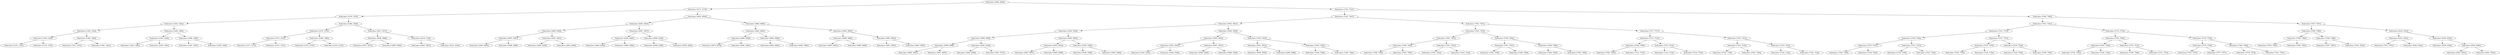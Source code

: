 digraph G{
1688275310 [label="Node{data=[4994, 4994]}"]
1688275310 -> 1962520014
1962520014 [label="Node{data=[4173, 4173]}"]
1962520014 -> 1384347509
1384347509 [label="Node{data=[1470, 1470]}"]
1384347509 -> 1332171723
1332171723 [label="Node{data=[1462, 1462]}"]
1332171723 -> 593615152
593615152 [label="Node{data=[1392, 1392]}"]
593615152 -> 449812303
449812303 [label="Node{data=[1369, 1369]}"]
449812303 -> 1396601788
1396601788 [label="Node{data=[1331, 1331]}"]
449812303 -> 640850715
640850715 [label="Node{data=[1370, 1370]}"]
593615152 -> 196570804
196570804 [label="Node{data=[1460, 1460]}"]
196570804 -> 1839527266
1839527266 [label="Node{data=[1431, 1431]}"]
196570804 -> 1294452985
1294452985 [label="Node{data=[1461, 1461]}"]
1332171723 -> 2139056133
2139056133 [label="Node{data=[1466, 1466]}"]
2139056133 -> 1326283664
1326283664 [label="Node{data=[1464, 1464]}"]
1326283664 -> 88643830
88643830 [label="Node{data=[1463, 1463]}"]
1326283664 -> 1985738918
1985738918 [label="Node{data=[1465, 1465]}"]
2139056133 -> 1918929192
1918929192 [label="Node{data=[1468, 1468]}"]
1918929192 -> 1452649743
1452649743 [label="Node{data=[1467, 1467]}"]
1918929192 -> 391839747
391839747 [label="Node{data=[1469, 1469]}"]
1384347509 -> 1047286918
1047286918 [label="Node{data=[2366, 2366]}"]
1047286918 -> 1211343786
1211343786 [label="Node{data=[1474, 1474]}"]
1211343786 -> 859148918
859148918 [label="Node{data=[1472, 1472]}"]
859148918 -> 2090981131
2090981131 [label="Node{data=[1471, 1471]}"]
859148918 -> 548758653
548758653 [label="Node{data=[1473, 1473]}"]
1211343786 -> 1976483122
1976483122 [label="Node{data=[1489, 1489]}"]
1976483122 -> 1794586591
1794586591 [label="Node{data=[1475, 1475]}"]
1976483122 -> 404536325
404536325 [label="Node{data=[2103, 2103]}"]
1047286918 -> 318875127
318875127 [label="Node{data=[2937, 2937]}"]
318875127 -> 321305992
321305992 [label="Node{data=[2898, 2898]}"]
321305992 -> 1077684732
1077684732 [label="Node{data=[2873, 2873]}"]
321305992 -> 1027430762
1027430762 [label="Node{data=[2906, 2906]}"]
318875127 -> 596471079
596471079 [label="Node{data=[4118, 4118]}"]
596471079 -> 98651683
98651683 [label="Node{data=[3825, 3825]}"]
596471079 -> 615773354
615773354 [label="Node{data=[4142, 4142]}"]
1962520014 -> 1938952031
1938952031 [label="Node{data=[4954, 4954]}"]
1938952031 -> 1002348639
1002348639 [label="Node{data=[4493, 4493]}"]
1002348639 -> 874602845
874602845 [label="Node{data=[4489, 4489]}"]
874602845 -> 260888023
260888023 [label="Node{data=[4487, 4487]}"]
260888023 -> 1812454286
1812454286 [label="Node{data=[4483, 4483]}"]
260888023 -> 578101769
578101769 [label="Node{data=[4488, 4488]}"]
874602845 -> 492930195
492930195 [label="Node{data=[4491, 4491]}"]
492930195 -> 1957349509
1957349509 [label="Node{data=[4490, 4490]}"]
492930195 -> 648259125
648259125 [label="Node{data=[4492, 4492]}"]
1002348639 -> 760065410
760065410 [label="Node{data=[4497, 4497]}"]
760065410 -> 1008329124
1008329124 [label="Node{data=[4495, 4495]}"]
1008329124 -> 508950594
508950594 [label="Node{data=[4494, 4494]}"]
1008329124 -> 637298611
637298611 [label="Node{data=[4496, 4496]}"]
760065410 -> 1696464691
1696464691 [label="Node{data=[4499, 4499]}"]
1696464691 -> 377108213
377108213 [label="Node{data=[4498, 4498]}"]
1696464691 -> 660364176
660364176 [label="Node{data=[4938, 4938]}"]
1938952031 -> 1633378615
1633378615 [label="Node{data=[4986, 4986]}"]
1633378615 -> 1807089224
1807089224 [label="Node{data=[4982, 4982]}"]
1807089224 -> 742371413
742371413 [label="Node{data=[4980, 4980]}"]
742371413 -> 1769668249
1769668249 [label="Node{data=[4979, 4979]}"]
742371413 -> 1393719384
1393719384 [label="Node{data=[4981, 4981]}"]
1807089224 -> 387025868
387025868 [label="Node{data=[4984, 4984]}"]
387025868 -> 1190997091
1190997091 [label="Node{data=[4983, 4983]}"]
387025868 -> 2026740755
2026740755 [label="Node{data=[4985, 4985]}"]
1633378615 -> 954067946
954067946 [label="Node{data=[4990, 4990]}"]
954067946 -> 587811030
587811030 [label="Node{data=[4988, 4988]}"]
587811030 -> 205059808
205059808 [label="Node{data=[4987, 4987]}"]
587811030 -> 411164272
411164272 [label="Node{data=[4989, 4989]}"]
954067946 -> 1339356209
1339356209 [label="Node{data=[4992, 4992]}"]
1339356209 -> 645024485
645024485 [label="Node{data=[4991, 4991]}"]
1339356209 -> 1832265533
1832265533 [label="Node{data=[4993, 4993]}"]
1688275310 -> 2077361845
2077361845 [label="Node{data=[7525, 7525]}"]
2077361845 -> 323948674
323948674 [label="Node{data=[7447, 7447]}"]
323948674 -> 660493676
660493676 [label="Node{data=[5941, 5941]}"]
660493676 -> 2072875381
2072875381 [label="Node{data=[5436, 5436]}"]
2072875381 -> 268551967
268551967 [label="Node{data=[4998, 4998]}"]
268551967 -> 2074156701
2074156701 [label="Node{data=[4996, 4996]}"]
2074156701 -> 780255664
780255664 [label="Node{data=[4995, 4995]}"]
2074156701 -> 957414188
957414188 [label="Node{data=[4997, 4997]}"]
268551967 -> 666364462
666364462 [label="Node{data=[5000, 5000]}"]
666364462 -> 1410420147
1410420147 [label="Node{data=[4999, 4999]}"]
666364462 -> 1958582976
1958582976 [label="Node{data=[5037, 5037]}"]
2072875381 -> 1246418656
1246418656 [label="Node{data=[5895, 5895]}"]
1246418656 -> 1379185437
1379185437 [label="Node{data=[5830, 5830]}"]
1379185437 -> 202772541
202772541 [label="Node{data=[5807, 5807]}"]
1379185437 -> 342221029
342221029 [label="Node{data=[5869, 5869]}"]
1246418656 -> 134531423
134531423 [label="Node{data=[5939, 5939]}"]
134531423 -> 2136944409
2136944409 [label="Node{data=[5938, 5938]}"]
134531423 -> 1131695927
1131695927 [label="Node{data=[5940, 5940]}"]
660493676 -> 2016279924
2016279924 [label="Node{data=[5949, 5949]}"]
2016279924 -> 1456315679
1456315679 [label="Node{data=[5945, 5945]}"]
1456315679 -> 1349277496
1349277496 [label="Node{data=[5943, 5943]}"]
1349277496 -> 822130677
822130677 [label="Node{data=[5942, 5942]}"]
1349277496 -> 642857724
642857724 [label="Node{data=[5944, 5944]}"]
1456315679 -> 474906188
474906188 [label="Node{data=[5947, 5947]}"]
474906188 -> 774455146
774455146 [label="Node{data=[5946, 5946]}"]
474906188 -> 438471237
438471237 [label="Node{data=[5948, 5948]}"]
2016279924 -> 889967911
889967911 [label="Node{data=[7443, 7443]}"]
889967911 -> 1524130260
1524130260 [label="Node{data=[5951, 5951]}"]
1524130260 -> 1038993290
1038993290 [label="Node{data=[5950, 5950]}"]
1524130260 -> 865276624
865276624 [label="Node{data=[6288, 6288]}"]
889967911 -> 1490705256
1490705256 [label="Node{data=[7445, 7445]}"]
1490705256 -> 1091917670
1091917670 [label="Node{data=[7444, 7444]}"]
1490705256 -> 311888217
311888217 [label="Node{data=[7446, 7446]}"]
323948674 -> 960072777
960072777 [label="Node{data=[7501, 7501]}"]
960072777 -> 858951965
858951965 [label="Node{data=[7455, 7455]}"]
858951965 -> 1492606586
1492606586 [label="Node{data=[7451, 7451]}"]
1492606586 -> 1912621564
1912621564 [label="Node{data=[7449, 7449]}"]
1912621564 -> 128899121
128899121 [label="Node{data=[7448, 7448]}"]
1912621564 -> 548604832
548604832 [label="Node{data=[7450, 7450]}"]
1492606586 -> 1112900930
1112900930 [label="Node{data=[7453, 7453]}"]
1112900930 -> 845839197
845839197 [label="Node{data=[7452, 7452]}"]
1112900930 -> 1140085361
1140085361 [label="Node{data=[7454, 7454]}"]
858951965 -> 2074263460
2074263460 [label="Node{data=[7459, 7459]}"]
2074263460 -> 364071431
364071431 [label="Node{data=[7457, 7457]}"]
364071431 -> 1960999807
1960999807 [label="Node{data=[7456, 7456]}"]
364071431 -> 358926408
358926408 [label="Node{data=[7458, 7458]}"]
2074263460 -> 2077563615
2077563615 [label="Node{data=[7499, 7499]}"]
2077563615 -> 1949926608
1949926608 [label="Node{data=[7460, 7460]}"]
2077563615 -> 325529771
325529771 [label="Node{data=[7500, 7500]}"]
960072777 -> 552770567
552770567 [label="Node{data=[7517, 7517]}"]
552770567 -> 1931634980
1931634980 [label="Node{data=[7513, 7513]}"]
1931634980 -> 1267039380
1267039380 [label="Node{data=[7508, 7508]}"]
1267039380 -> 1632497447
1632497447 [label="Node{data=[7502, 7502]}"]
1267039380 -> 1433093549
1433093549 [label="Node{data=[7512, 7512]}"]
1931634980 -> 895516013
895516013 [label="Node{data=[7515, 7515]}"]
895516013 -> 1440863881
1440863881 [label="Node{data=[7514, 7514]}"]
895516013 -> 1532706757
1532706757 [label="Node{data=[7516, 7516]}"]
552770567 -> 1418874670
1418874670 [label="Node{data=[7521, 7521]}"]
1418874670 -> 1655692228
1655692228 [label="Node{data=[7519, 7519]}"]
1655692228 -> 966855814
966855814 [label="Node{data=[7518, 7518]}"]
1655692228 -> 990292320
990292320 [label="Node{data=[7520, 7520]}"]
1418874670 -> 2099997201
2099997201 [label="Node{data=[7523, 7523]}"]
2099997201 -> 1640427403
1640427403 [label="Node{data=[7522, 7522]}"]
2099997201 -> 1353845257
1353845257 [label="Node{data=[7524, 7524]}"]
2077361845 -> 1584522454
1584522454 [label="Node{data=[7582, 7582]}"]
1584522454 -> 2016175851
2016175851 [label="Node{data=[7541, 7541]}"]
2016175851 -> 775976146
775976146 [label="Node{data=[7533, 7533]}"]
775976146 -> 1851969873
1851969873 [label="Node{data=[7529, 7529]}"]
1851969873 -> 1063571231
1063571231 [label="Node{data=[7527, 7527]}"]
1063571231 -> 618986790
618986790 [label="Node{data=[7526, 7526]}"]
1063571231 -> 154139532
154139532 [label="Node{data=[7528, 7528]}"]
1851969873 -> 1899973537
1899973537 [label="Node{data=[7531, 7531]}"]
1899973537 -> 1757052590
1757052590 [label="Node{data=[7530, 7530]}"]
1899973537 -> 1807004498
1807004498 [label="Node{data=[7532, 7532]}"]
775976146 -> 489805363
489805363 [label="Node{data=[7537, 7537]}"]
489805363 -> 374928503
374928503 [label="Node{data=[7535, 7535]}"]
374928503 -> 766293788
766293788 [label="Node{data=[7534, 7534]}"]
374928503 -> 1665970136
1665970136 [label="Node{data=[7536, 7536]}"]
489805363 -> 1885302220
1885302220 [label="Node{data=[7539, 7539]}"]
1885302220 -> 561366268
561366268 [label="Node{data=[7538, 7538]}"]
1885302220 -> 1772716953
1772716953 [label="Node{data=[7540, 7540]}"]
2016175851 -> 1872610075
1872610075 [label="Node{data=[7574, 7574]}"]
1872610075 -> 1688724009
1688724009 [label="Node{data=[7545, 7545]}"]
1688724009 -> 1803192421
1803192421 [label="Node{data=[7543, 7543]}"]
1803192421 -> 1315601368
1315601368 [label="Node{data=[7542, 7542]}"]
1803192421 -> 1341062165
1341062165 [label="Node{data=[7544, 7544]}"]
1688724009 -> 344193387
344193387 [label="Node{data=[7572, 7572]}"]
344193387 -> 721773118
721773118 [label="Node{data=[7546, 7546]}"]
344193387 -> 908884029
908884029 [label="Node{data=[7573, 7573]}"]
1872610075 -> 244982969
244982969 [label="Node{data=[7578, 7578]}"]
244982969 -> 98163872
98163872 [label="Node{data=[7576, 7576]}"]
98163872 -> 88951479
88951479 [label="Node{data=[7575, 7575]}"]
98163872 -> 1358247859
1358247859 [label="Node{data=[7577, 7577]}"]
244982969 -> 253062904
253062904 [label="Node{data=[7580, 7580]}"]
253062904 -> 1147309926
1147309926 [label="Node{data=[7579, 7579]}"]
253062904 -> 722824623
722824623 [label="Node{data=[7581, 7581]}"]
1584522454 -> 1386516433
1386516433 [label="Node{data=[7637, 7637]}"]
1386516433 -> 1986157011
1986157011 [label="Node{data=[7586, 7586]}"]
1986157011 -> 640414150
640414150 [label="Node{data=[7584, 7584]}"]
640414150 -> 651401401
651401401 [label="Node{data=[7583, 7583]}"]
640414150 -> 1358909877
1358909877 [label="Node{data=[7585, 7585]}"]
1986157011 -> 876033720
876033720 [label="Node{data=[7588, 7588]}"]
876033720 -> 1307268153
1307268153 [label="Node{data=[7587, 7587]}"]
876033720 -> 2009537389
2009537389 [label="Node{data=[7618, 7618]}"]
1386516433 -> 1562353369
1562353369 [label="Node{data=[9183, 9183]}"]
1562353369 -> 1343287604
1343287604 [label="Node{data=[9181, 9181]}"]
1343287604 -> 1196240275
1196240275 [label="Node{data=[7951, 7951]}"]
1343287604 -> 136202852
136202852 [label="Node{data=[9182, 9182]}"]
1562353369 -> 701953256
701953256 [label="Node{data=[9185, 9185]}"]
701953256 -> 2123905463
2123905463 [label="Node{data=[9184, 9184]}"]
701953256 -> 1352118850
1352118850 [label="Node{data=[9540, 9540]}"]
1352118850 -> 706776926
706776926 [label="Node{data=[9201, 9201]}"]
1352118850 -> 886001478
886001478 [label="Node{data=[9561, 9561]}"]
}